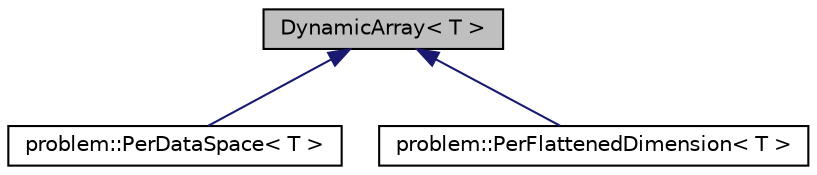 digraph "DynamicArray&lt; T &gt;"
{
 // LATEX_PDF_SIZE
  edge [fontname="Helvetica",fontsize="10",labelfontname="Helvetica",labelfontsize="10"];
  node [fontname="Helvetica",fontsize="10",shape=record];
  Node1 [label="DynamicArray\< T \>",height=0.2,width=0.4,color="black", fillcolor="grey75", style="filled", fontcolor="black",tooltip=" "];
  Node1 -> Node2 [dir="back",color="midnightblue",fontsize="10",style="solid"];
  Node2 [label="problem::PerDataSpace\< T \>",height=0.2,width=0.4,color="black", fillcolor="white", style="filled",URL="$classproblem_1_1PerDataSpace.html",tooltip=" "];
  Node1 -> Node3 [dir="back",color="midnightblue",fontsize="10",style="solid"];
  Node3 [label="problem::PerFlattenedDimension\< T \>",height=0.2,width=0.4,color="black", fillcolor="white", style="filled",URL="$classproblem_1_1PerFlattenedDimension.html",tooltip=" "];
}
